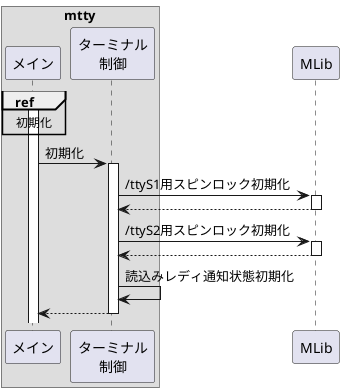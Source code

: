 @startuml

box "mtty"
    participant "メイン"           as main
    participant "ターミナル\n制御" as tctrl
end box
participant "MLib" as mlib

activate main
ref over main: 初期化

main -> tctrl: 初期化
activate tctrl

tctrl -> mlib: /ttyS1用スピンロック初期化
activate mlib
tctrl <-- mlib:
deactivate mlib

tctrl -> mlib: /ttyS2用スピンロック初期化
activate mlib
tctrl <-- mlib:
deactivate mlib

tctrl -> tctrl: 読込みレディ通知状態初期化
main <-- tctrl:
deactivate tctrl

@enduml
